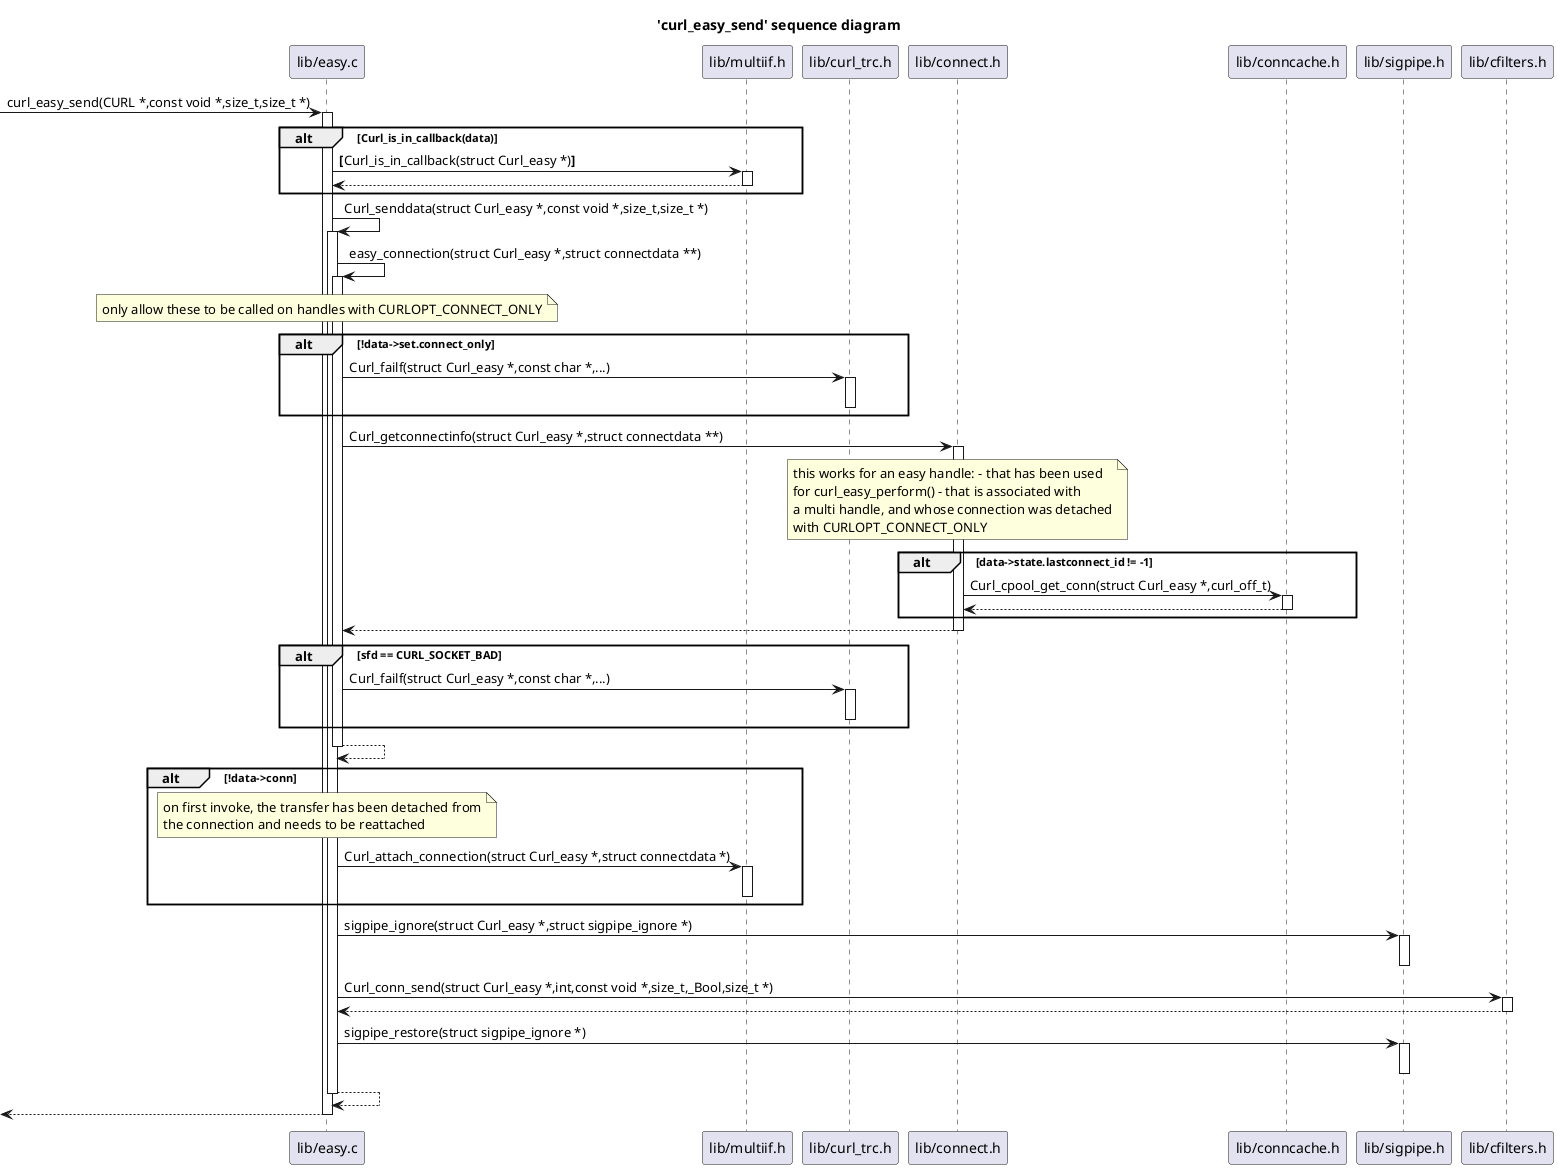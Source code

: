 @startuml
title 'curl_easy_send' sequence diagram
participant "lib/easy.c" as C_0013686580212228222516
[-> C_0013686580212228222516 : curl_easy_send(CURL *,const void *,size_t,size_t *)
activate C_0013686580212228222516
alt Curl_is_in_callback(data)
participant "lib/multiif.h" as C_0015404815212323728686
C_0013686580212228222516 -> C_0015404815212323728686 [[https://github.com/curl/curl/blob/34cf9d54a46598c44938aa7598820484d7af7133/lib/easy.c#L1329{}]] : **[**Curl_is_in_callback(struct Curl_easy *)**]**
activate C_0015404815212323728686
C_0015404815212323728686 --> C_0013686580212228222516
deactivate C_0015404815212323728686
end
C_0013686580212228222516 -> C_0013686580212228222516 [[https://github.com/curl/curl/blob/34cf9d54a46598c44938aa7598820484d7af7133/lib/easy.c#L1332{}]] : Curl_senddata(struct Curl_easy *,const void *,size_t,size_t *)
activate C_0013686580212228222516
C_0013686580212228222516 -> C_0013686580212228222516 [[https://github.com/curl/curl/blob/34cf9d54a46598c44938aa7598820484d7af7133/lib/easy.c#L1302{}]] : easy_connection(struct Curl_easy *,struct connectdata **)
activate C_0013686580212228222516
note over C_0013686580212228222516
only allow these to be called on handles with CURLOPT_CONNECT_ONLY
end note
alt !data->set.connect_only
participant "lib/curl_trc.h" as C_0000898269797836910488
C_0013686580212228222516 -> C_0000898269797836910488 [[https://github.com/curl/curl/blob/34cf9d54a46598c44938aa7598820484d7af7133/lib/curl_trc.h#L63{}]] : Curl_failf(struct Curl_easy *,const char *,...)
activate C_0000898269797836910488
deactivate C_0000898269797836910488
end
participant "lib/connect.h" as C_0005794032207080335183
C_0013686580212228222516 -> C_0005794032207080335183 [[https://github.com/curl/curl/blob/34cf9d54a46598c44938aa7598820484d7af7133/lib/easy.c#L1226{}]] : Curl_getconnectinfo(struct Curl_easy *,struct connectdata **)
activate C_0005794032207080335183
note over C_0005794032207080335183
this works for an easy handle: - that has been used
for curl_easy_perform() - that is associated with
a multi handle, and whose connection was detached
with CURLOPT_CONNECT_ONLY
end note
alt data->state.lastconnect_id != -1
participant "lib/conncache.h" as C_0004378690360541439362
C_0005794032207080335183 -> C_0004378690360541439362 [[https://github.com/curl/curl/blob/34cf9d54a46598c44938aa7598820484d7af7133/lib/connect.c#L331{}]] : Curl_cpool_get_conn(struct Curl_easy *,curl_off_t)
activate C_0004378690360541439362
C_0004378690360541439362 --> C_0005794032207080335183
deactivate C_0004378690360541439362
end
C_0005794032207080335183 --> C_0013686580212228222516
deactivate C_0005794032207080335183
alt sfd == CURL_SOCKET_BAD
C_0013686580212228222516 -> C_0000898269797836910488 [[https://github.com/curl/curl/blob/34cf9d54a46598c44938aa7598820484d7af7133/lib/curl_trc.h#L63{}]] : Curl_failf(struct Curl_easy *,const char *,...)
activate C_0000898269797836910488
deactivate C_0000898269797836910488
end
C_0013686580212228222516 --> C_0013686580212228222516
deactivate C_0013686580212228222516
alt !data->conn
note over C_0013686580212228222516
on first invoke, the transfer has been detached from
the connection and needs to be reattached
end note
C_0013686580212228222516 -> C_0015404815212323728686 [[https://github.com/curl/curl/blob/34cf9d54a46598c44938aa7598820484d7af7133/lib/easy.c#L1309{}]] : Curl_attach_connection(struct Curl_easy *,struct connectdata *)
activate C_0015404815212323728686
deactivate C_0015404815212323728686
end
participant "lib/sigpipe.h" as C_0001793684947819833211
C_0013686580212228222516 -> C_0001793684947819833211 [[https://github.com/curl/curl/blob/34cf9d54a46598c44938aa7598820484d7af7133/lib/easy.c#L1311{}]] : sigpipe_ignore(struct Curl_easy *,struct sigpipe_ignore *)
activate C_0001793684947819833211
deactivate C_0001793684947819833211
participant "lib/cfilters.h" as C_0007743543124327386475
C_0013686580212228222516 -> C_0007743543124327386475 [[https://github.com/curl/curl/blob/34cf9d54a46598c44938aa7598820484d7af7133/lib/easy.c#L1312{}]] : Curl_conn_send(struct Curl_easy *,int,const void *,size_t,_Bool,size_t *)
activate C_0007743543124327386475
C_0007743543124327386475 --> C_0013686580212228222516
deactivate C_0007743543124327386475
C_0013686580212228222516 -> C_0001793684947819833211 [[https://github.com/curl/curl/blob/34cf9d54a46598c44938aa7598820484d7af7133/lib/easy.c#L1313{}]] : sigpipe_restore(struct sigpipe_ignore *)
activate C_0001793684947819833211
deactivate C_0001793684947819833211
C_0013686580212228222516 --> C_0013686580212228222516
deactivate C_0013686580212228222516
[<-- C_0013686580212228222516
deactivate C_0013686580212228222516

'Generated with clang-uml, version 0.6.0
'LLVM version Ubuntu clang version 19.1.1 (1ubuntu1)
@enduml
